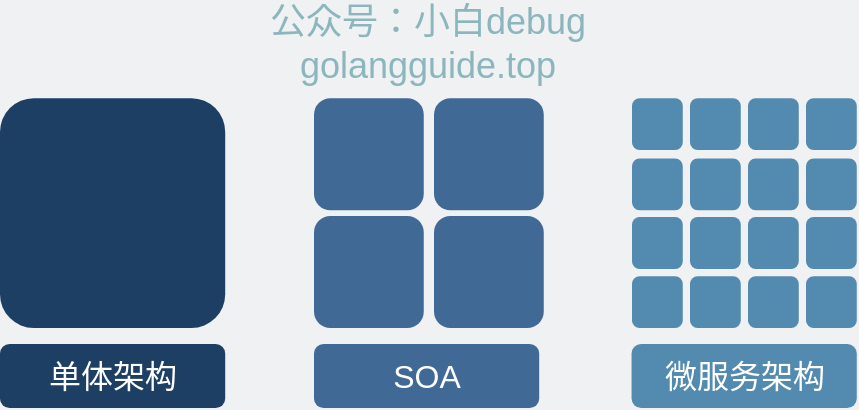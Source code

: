 <mxfile version="24.0.7" type="github">
  <diagram id="9fnjXT7nlAm7Ix4f8WDv" name="Page-1">
    <mxGraphModel dx="29" dy="1203" grid="0" gridSize="10" guides="1" tooltips="1" connect="1" arrows="1" fold="1" page="1" pageScale="1" pageWidth="800" pageHeight="250" background="#EFF1F3" math="0" shadow="0">
      <root>
        <mxCell id="0" />
        <mxCell id="1" parent="0" />
        <mxCell id="PHG6-Ax_BC6SaKTiHUSs-2" value="" style="rounded=1;whiteSpace=wrap;html=1;fillColor=#1d3f64;strokeColor=none;" vertex="1" parent="1">
          <mxGeometry x="986" y="-180.9" width="112.6" height="114.9" as="geometry" />
        </mxCell>
        <mxCell id="PHG6-Ax_BC6SaKTiHUSs-3" value="" style="rounded=1;whiteSpace=wrap;html=1;fillColor=#416996;strokeColor=none;" vertex="1" parent="1">
          <mxGeometry x="1143" y="-180.9" width="54.88" height="56" as="geometry" />
        </mxCell>
        <mxCell id="PHG6-Ax_BC6SaKTiHUSs-4" value="" style="rounded=1;whiteSpace=wrap;html=1;fillColor=#416996;strokeColor=none;" vertex="1" parent="1">
          <mxGeometry x="1203" y="-180.9" width="54.88" height="56" as="geometry" />
        </mxCell>
        <mxCell id="PHG6-Ax_BC6SaKTiHUSs-5" value="" style="rounded=1;whiteSpace=wrap;html=1;fillColor=#416996;strokeColor=none;" vertex="1" parent="1">
          <mxGeometry x="1143" y="-122" width="54.88" height="56" as="geometry" />
        </mxCell>
        <mxCell id="PHG6-Ax_BC6SaKTiHUSs-6" value="" style="rounded=1;whiteSpace=wrap;html=1;fillColor=#416996;strokeColor=none;" vertex="1" parent="1">
          <mxGeometry x="1203" y="-122" width="54.88" height="56" as="geometry" />
        </mxCell>
        <mxCell id="PHG6-Ax_BC6SaKTiHUSs-7" value="" style="rounded=1;whiteSpace=wrap;html=1;fillColor=#538aaf;strokeColor=none;" vertex="1" parent="1">
          <mxGeometry x="1302" y="-180.9" width="25.38" height="25.9" as="geometry" />
        </mxCell>
        <mxCell id="PHG6-Ax_BC6SaKTiHUSs-8" value="" style="rounded=1;whiteSpace=wrap;html=1;fillColor=#538aaf;strokeColor=none;" vertex="1" parent="1">
          <mxGeometry x="1331" y="-180.9" width="25.38" height="25.9" as="geometry" />
        </mxCell>
        <mxCell id="PHG6-Ax_BC6SaKTiHUSs-9" value="" style="rounded=1;whiteSpace=wrap;html=1;fillColor=#538aaf;strokeColor=none;" vertex="1" parent="1">
          <mxGeometry x="1360" y="-180.9" width="25.38" height="25.9" as="geometry" />
        </mxCell>
        <mxCell id="PHG6-Ax_BC6SaKTiHUSs-10" value="" style="rounded=1;whiteSpace=wrap;html=1;fillColor=#538aaf;strokeColor=none;" vertex="1" parent="1">
          <mxGeometry x="1389" y="-180.9" width="25.38" height="25.9" as="geometry" />
        </mxCell>
        <mxCell id="PHG6-Ax_BC6SaKTiHUSs-11" value="" style="rounded=1;whiteSpace=wrap;html=1;fillColor=#538aaf;strokeColor=none;" vertex="1" parent="1">
          <mxGeometry x="1302" y="-150.8" width="25.38" height="25.9" as="geometry" />
        </mxCell>
        <mxCell id="PHG6-Ax_BC6SaKTiHUSs-12" value="" style="rounded=1;whiteSpace=wrap;html=1;fillColor=#538aaf;strokeColor=none;" vertex="1" parent="1">
          <mxGeometry x="1331" y="-150.8" width="25.38" height="25.9" as="geometry" />
        </mxCell>
        <mxCell id="PHG6-Ax_BC6SaKTiHUSs-13" value="" style="rounded=1;whiteSpace=wrap;html=1;fillColor=#538aaf;strokeColor=none;" vertex="1" parent="1">
          <mxGeometry x="1360" y="-150.8" width="25.38" height="25.9" as="geometry" />
        </mxCell>
        <mxCell id="PHG6-Ax_BC6SaKTiHUSs-14" value="" style="rounded=1;whiteSpace=wrap;html=1;fillColor=#538aaf;strokeColor=none;" vertex="1" parent="1">
          <mxGeometry x="1389" y="-150.8" width="25.38" height="25.9" as="geometry" />
        </mxCell>
        <mxCell id="PHG6-Ax_BC6SaKTiHUSs-15" value="" style="rounded=1;whiteSpace=wrap;html=1;fillColor=#538aaf;strokeColor=none;" vertex="1" parent="1">
          <mxGeometry x="1302" y="-121.45" width="25.38" height="25.9" as="geometry" />
        </mxCell>
        <mxCell id="PHG6-Ax_BC6SaKTiHUSs-16" value="" style="rounded=1;whiteSpace=wrap;html=1;fillColor=#538aaf;strokeColor=none;" vertex="1" parent="1">
          <mxGeometry x="1331" y="-121.45" width="25.38" height="25.9" as="geometry" />
        </mxCell>
        <mxCell id="PHG6-Ax_BC6SaKTiHUSs-17" value="" style="rounded=1;whiteSpace=wrap;html=1;fillColor=#538aaf;strokeColor=none;" vertex="1" parent="1">
          <mxGeometry x="1360" y="-121.45" width="25.38" height="25.9" as="geometry" />
        </mxCell>
        <mxCell id="PHG6-Ax_BC6SaKTiHUSs-18" value="" style="rounded=1;whiteSpace=wrap;html=1;fillColor=#538aaf;strokeColor=none;" vertex="1" parent="1">
          <mxGeometry x="1389" y="-121.45" width="25.38" height="25.9" as="geometry" />
        </mxCell>
        <mxCell id="PHG6-Ax_BC6SaKTiHUSs-19" value="" style="rounded=1;whiteSpace=wrap;html=1;fillColor=#538aaf;strokeColor=none;" vertex="1" parent="1">
          <mxGeometry x="1302" y="-91.9" width="25.38" height="25.9" as="geometry" />
        </mxCell>
        <mxCell id="PHG6-Ax_BC6SaKTiHUSs-20" value="" style="rounded=1;whiteSpace=wrap;html=1;fillColor=#538aaf;strokeColor=none;" vertex="1" parent="1">
          <mxGeometry x="1331" y="-91.9" width="25.38" height="25.9" as="geometry" />
        </mxCell>
        <mxCell id="PHG6-Ax_BC6SaKTiHUSs-21" value="" style="rounded=1;whiteSpace=wrap;html=1;fillColor=#538aaf;strokeColor=none;" vertex="1" parent="1">
          <mxGeometry x="1360" y="-91.9" width="25.38" height="25.9" as="geometry" />
        </mxCell>
        <mxCell id="PHG6-Ax_BC6SaKTiHUSs-22" value="" style="rounded=1;whiteSpace=wrap;html=1;fillColor=#538aaf;strokeColor=none;" vertex="1" parent="1">
          <mxGeometry x="1389" y="-91.9" width="25.38" height="25.9" as="geometry" />
        </mxCell>
        <mxCell id="PHG6-Ax_BC6SaKTiHUSs-23" value="&lt;font style=&quot;font-size: 16px;&quot; color=&quot;#ffffff&quot;&gt;单体架构&lt;/font&gt;" style="rounded=1;whiteSpace=wrap;html=1;strokeColor=none;fillColor=#1d3f64;" vertex="1" parent="1">
          <mxGeometry x="986" y="-58" width="112.6" height="32" as="geometry" />
        </mxCell>
        <mxCell id="PHG6-Ax_BC6SaKTiHUSs-24" value="&lt;font color=&quot;#ffffff&quot;&gt;&lt;span style=&quot;font-size: 16px;&quot;&gt;SOA&lt;/span&gt;&lt;/font&gt;" style="rounded=1;whiteSpace=wrap;html=1;strokeColor=none;fillColor=#416996;" vertex="1" parent="1">
          <mxGeometry x="1143" y="-58" width="112.6" height="32" as="geometry" />
        </mxCell>
        <mxCell id="PHG6-Ax_BC6SaKTiHUSs-25" value="&lt;span style=&quot;color: rgb(255, 255, 255); font-size: 16px;&quot;&gt;微服务架构&lt;/span&gt;" style="rounded=1;whiteSpace=wrap;html=1;strokeColor=none;fillColor=#538AAF;" vertex="1" parent="1">
          <mxGeometry x="1301.78" y="-58" width="112.6" height="32" as="geometry" />
        </mxCell>
        <mxCell id="PHG6-Ax_BC6SaKTiHUSs-26" value="&lt;font color=&quot;#4a909b&quot; style=&quot;font-size: 18px;&quot;&gt;公众号：小白debug&lt;/font&gt;&lt;div style=&quot;font-size: 18px;&quot;&gt;&lt;font color=&quot;#4a909b&quot; style=&quot;font-size: 18px;&quot;&gt;golangguide.top&lt;/font&gt;&lt;/div&gt;" style="text;html=1;strokeColor=none;fillColor=none;align=center;verticalAlign=middle;whiteSpace=wrap;rounded=0;fontSize=16;textOpacity=60;" vertex="1" parent="1">
          <mxGeometry x="1059" y="-223" width="282" height="30" as="geometry" />
        </mxCell>
      </root>
    </mxGraphModel>
  </diagram>
</mxfile>
